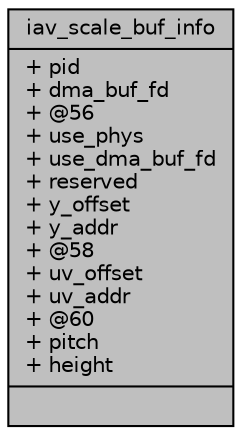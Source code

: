 digraph "iav_scale_buf_info"
{
 // INTERACTIVE_SVG=YES
 // LATEX_PDF_SIZE
  bgcolor="transparent";
  edge [fontname="Helvetica",fontsize="10",labelfontname="Helvetica",labelfontsize="10"];
  node [fontname="Helvetica",fontsize="10",shape=record];
  Node1 [label="{iav_scale_buf_info\n|+ pid\l+ dma_buf_fd\l+ @56\l+ use_phys\l+ use_dma_buf_fd\l+ reserved\l+ y_offset\l+ y_addr\l+ @58\l+ uv_offset\l+ uv_addr\l+ @60\l+ pitch\l+ height\l|}",height=0.2,width=0.4,color="black", fillcolor="grey75", style="filled", fontcolor="black",tooltip=" "];
}

